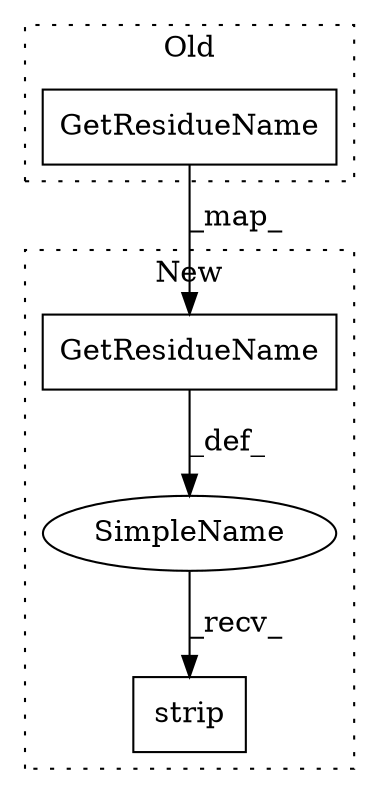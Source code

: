 digraph G {
subgraph cluster0 {
1 [label="GetResidueName" a="32" s="9260" l="16" shape="box"];
label = "Old";
style="dotted";
}
subgraph cluster1 {
2 [label="GetResidueName" a="32" s="9260" l="16" shape="box"];
3 [label="strip" a="32" s="9277" l="7" shape="box"];
4 [label="SimpleName" a="42" s="" l="" shape="ellipse"];
label = "New";
style="dotted";
}
1 -> 2 [label="_map_"];
2 -> 4 [label="_def_"];
4 -> 3 [label="_recv_"];
}